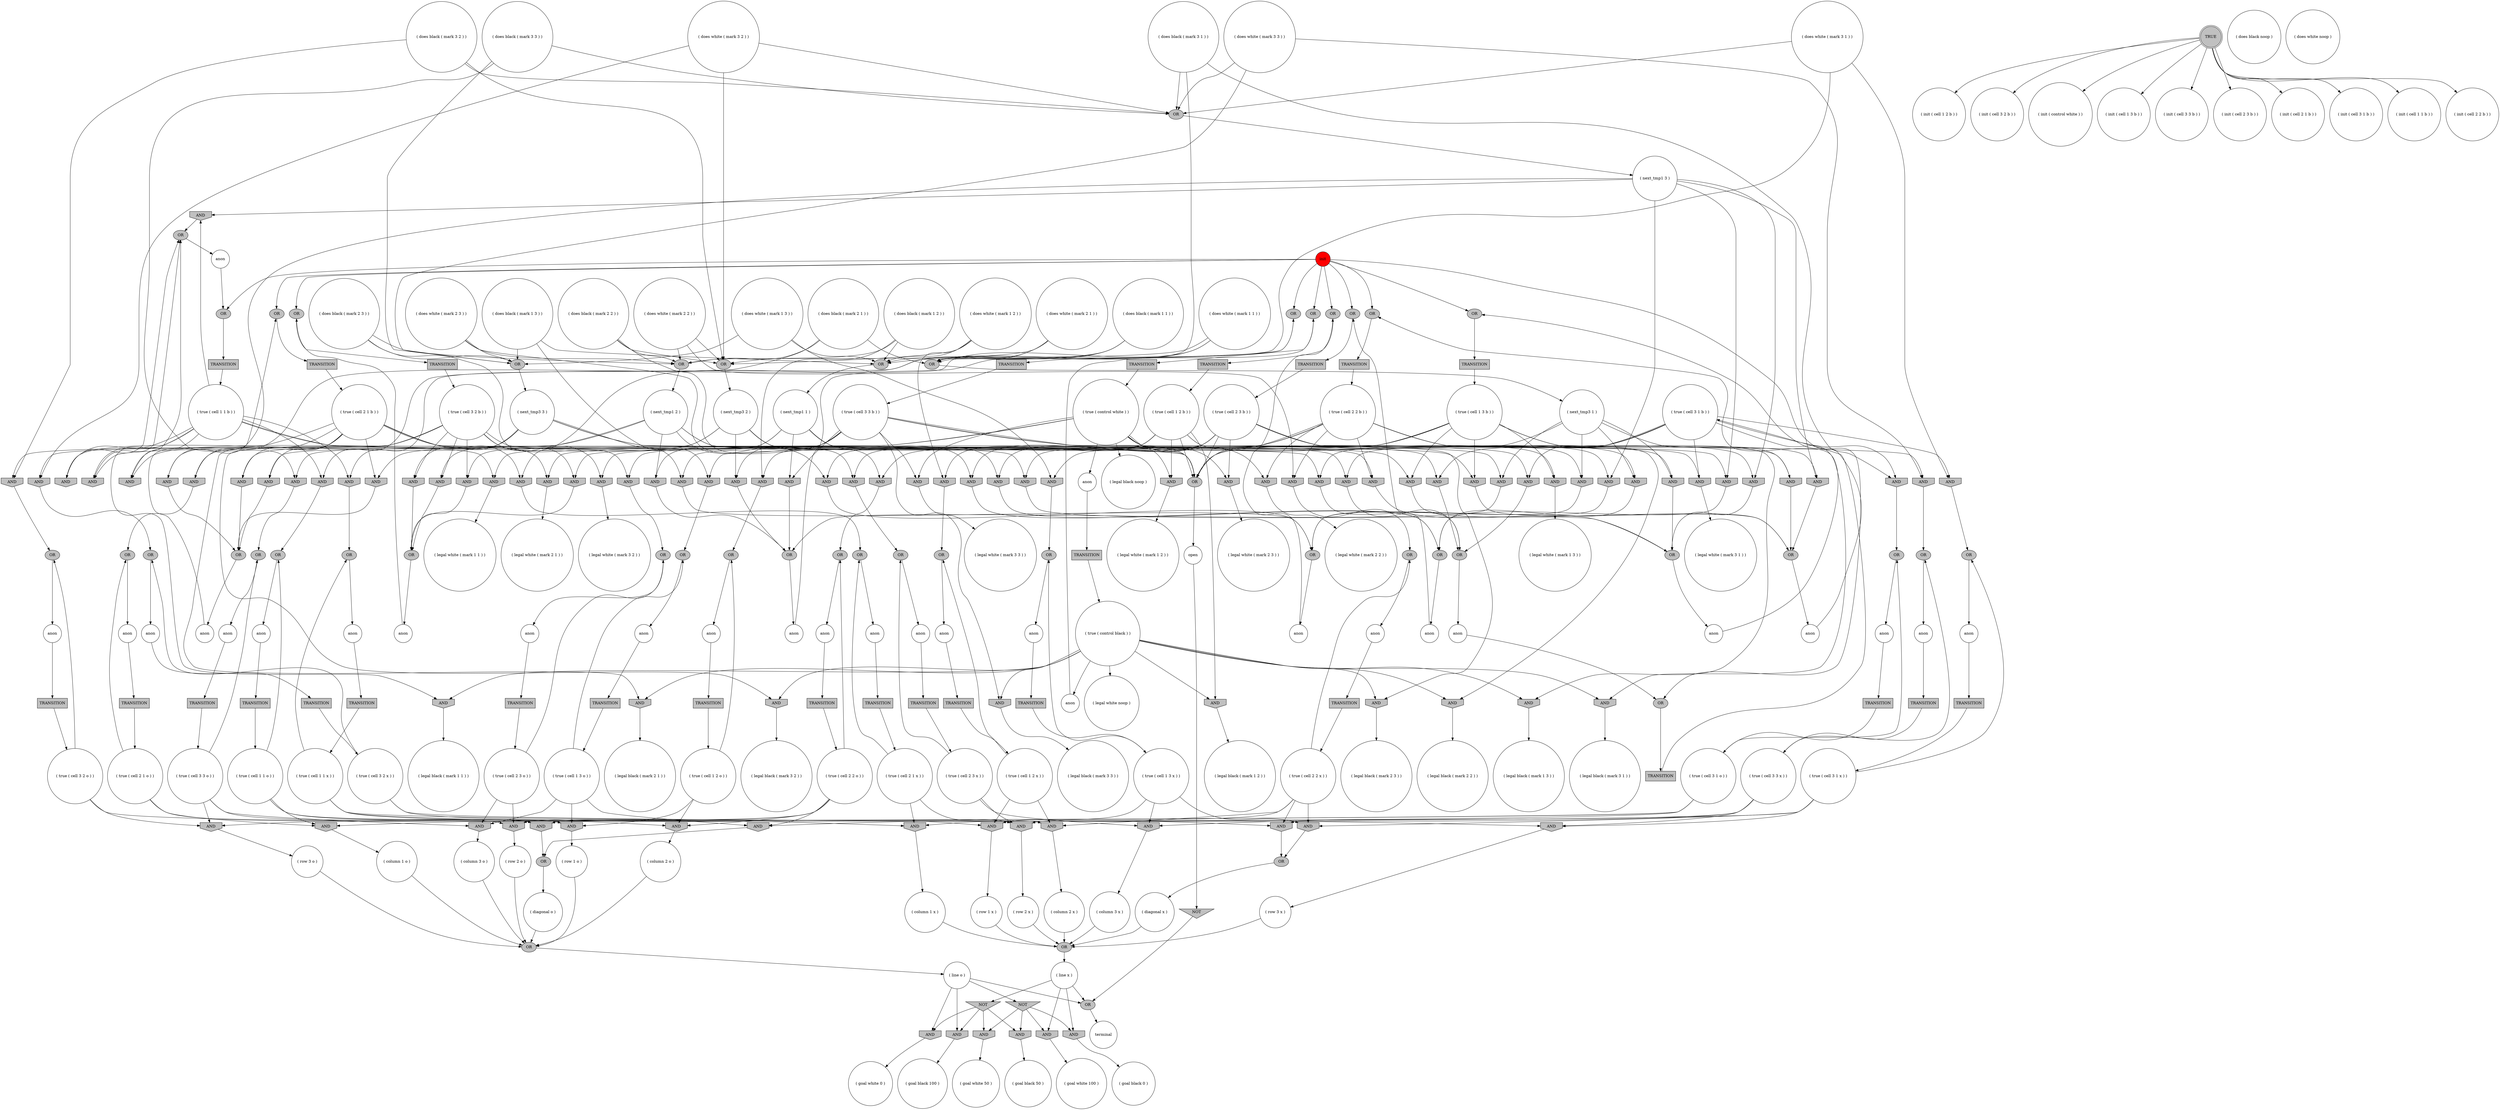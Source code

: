 digraph propNet
{
	"@34c23cc1"[shape=invhouse, style= filled, fillcolor=grey, label="AND"]; "@34c23cc1"->"@3851f5bc"; 
	"@8e6dce3"[shape=ellipse, style= filled, fillcolor=grey, label="OR"]; "@8e6dce3"->"@2473f90b"; 
	"@62aa8aa3"[shape=circle, style= filled, fillcolor=white, label="( does white ( mark 1 1 ) )"]; "@62aa8aa3"->"@f82ba75"; "@62aa8aa3"->"@9570d70"; "@62aa8aa3"->"@417d4784"; 
	"@5e9c5895"[shape=invhouse, style= filled, fillcolor=grey, label="AND"]; "@5e9c5895"->"@31967ee9"; 
	"@1633063a"[shape=box, style= filled, fillcolor=grey, label="TRANSITION"]; "@1633063a"->"@1c09e089"; 
	"@1bb265b8"[shape=circle, style= filled, fillcolor=white, label="( true ( cell 2 3 x ) )"]; "@1bb265b8"->"@5adc7b5f"; "@1bb265b8"->"@218f13ca"; "@1bb265b8"->"@33eef597"; 
	"@3a250c2b"[shape=circle, style= filled, fillcolor=white, label="( does white ( mark 2 1 ) )"]; "@3a250c2b"->"@417d4784"; "@3a250c2b"->"@67a97ff2"; "@3a250c2b"->"@7a74b94a"; 
	"@6e4cf842"[shape=invhouse, style= filled, fillcolor=grey, label="AND"]; "@6e4cf842"->"@72f67343"; 
	"@1940984"[shape=ellipse, style= filled, fillcolor=grey, label="OR"]; "@1940984"->"@ba8e760"; 
	"@158c019e"[shape=circle, style= filled, fillcolor=white, label="( true ( cell 2 2 x ) )"]; "@158c019e"->"@393a31fe"; "@158c019e"->"@18a8261f"; "@158c019e"->"@585e9b96"; "@158c019e"->"@33eef597"; "@158c019e"->"@310b7017"; 
	"@1dc90dda"[shape=invhouse, style= filled, fillcolor=grey, label="AND"]; "@1dc90dda"->"@4531d88c"; 
	"@4ca122b5"[shape=invhouse, style= filled, fillcolor=grey, label="AND"]; "@4ca122b5"->"@314d127a"; 
	"@31229f37"[shape=circle, style= filled, fillcolor=white, label="( true ( cell 3 1 b ) )"]; "@31229f37"->"@36bd1c3d"; "@31229f37"->"@16693ef8"; "@31229f37"->"@3237a2b6"; "@31229f37"->"@32fdca5f"; "@31229f37"->"@4ca122b5"; "@31229f37"->"@6addae0b"; "@31229f37"->"@378f2756"; "@31229f37"->"@406f60b4"; "@31229f37"->"@22b2ec2c"; 
	"@48c822dd"[shape=ellipse, style= filled, fillcolor=grey, label="OR"]; "@48c822dd"->"@220d24c4"; 
	"@6a25d832"[shape=circle, style= filled, fillcolor=white, label="( true ( cell 2 1 b ) )"]; "@6a25d832"->"@27e17820"; "@6a25d832"->"@32fdca5f"; "@6a25d832"->"@7d25cc47"; "@6a25d832"->"@781c9d5e"; "@6a25d832"->"@33bf745c"; "@6a25d832"->"@7fd52c40"; "@6a25d832"->"@50ea15ef"; "@6a25d832"->"@28b9b634"; "@6a25d832"->"@7a74b94a"; 
	"@6a9ddc85"[shape=circle, style= filled, fillcolor=white, label="( legal white ( mark 3 3 ) )"]; 
	"@983b99b"[shape=box, style= filled, fillcolor=grey, label="TRANSITION"]; "@983b99b"->"@31229f37"; 
	"@34e444fc"[shape=circle, style= filled, fillcolor=white, label="( init ( cell 1 2 b ) )"]; 
	"@5628be31"[shape=circle, style= filled, fillcolor=white, label="( true ( cell 1 2 b ) )"]; "@5628be31"->"@2f156884"; "@5628be31"->"@32fdca5f"; "@5628be31"->"@28d690a5"; "@5628be31"->"@6cd2ef61"; "@5628be31"->"@273780e2"; "@5628be31"->"@4f55bbd3"; "@5628be31"->"@7c5cb154"; "@5628be31"->"@26f7341e"; "@5628be31"->"@64e99eb4"; 
	"@da2b5b8"[shape=circle, style= filled, fillcolor=white, label="anon"]; "@da2b5b8"->"@5c351d6e"; 
	"@5f597b45"[shape=invhouse, style= filled, fillcolor=grey, label="AND"]; "@5f597b45"->"@745c2b3d"; 
	"@3219a004"[shape=invhouse, style= filled, fillcolor=grey, label="AND"]; "@3219a004"->"@374d0502"; 
	"@42f3a0ed"[shape=invhouse, style= filled, fillcolor=grey, label="AND"]; "@42f3a0ed"->"@5503bc08"; 
	"@3061347f"[shape=invhouse, style= filled, fillcolor=grey, label="AND"]; "@3061347f"->"@61fbfd2d"; 
	"@47217d02"[shape=circle, style= filled, fillcolor=white, label="( does black noop )"]; 
	"@2ccc08"[shape=ellipse, style= filled, fillcolor=grey, label="OR"]; "@2ccc08"->"@72e6559e"; 
	"@58b8f89d"[shape=circle, style= filled, fillcolor=white, label="( next_tmp1 2 )"]; "@58b8f89d"->"@16693ef8"; "@58b8f89d"->"@2f4f286"; "@58b8f89d"->"@41957d20"; "@58b8f89d"->"@76061b3f"; "@58b8f89d"->"@64e99eb4"; "@58b8f89d"->"@6e4cf842"; 
	"@5c4b406d"[shape=ellipse, style= filled, fillcolor=grey, label="OR"]; "@5c4b406d"->"@44dc2129"; 
	"@9570d70"[shape=invhouse, style= filled, fillcolor=grey, label="AND"]; "@9570d70"->"@48b4b14"; 
	"@2005d422"[shape=ellipse, style= filled, fillcolor=grey, label="OR"]; "@2005d422"->"@5756c62"; 
	"@55281b0f"[shape=ellipse, style= filled, fillcolor=grey, label="OR"]; "@55281b0f"->"@49c69d10"; 
	"@2e8f4ea7"[shape=circle, style= filled, fillcolor=white, label="( true ( cell 2 3 b ) )"]; "@2e8f4ea7"->"@78f2f413"; "@2e8f4ea7"->"@32fdca5f"; "@2e8f4ea7"->"@49638120"; "@2e8f4ea7"->"@3d6759f1"; "@2e8f4ea7"->"@22e6a3fe"; "@2e8f4ea7"->"@f465a0f"; "@2e8f4ea7"->"@5e9c5895"; "@2e8f4ea7"->"@2f4e0632"; "@2e8f4ea7"->"@6a0fb9f0"; 
	"@39cd9b5"[shape=box, style= filled, fillcolor=grey, label="TRANSITION"]; "@39cd9b5"->"@1b093292"; 
	"@799f31b5"[shape=circle, style= filled, fillcolor=white, label="( true ( cell 1 3 x ) )"]; "@799f31b5"->"@218f13ca"; "@799f31b5"->"@2005d422"; "@799f31b5"->"@310b7017"; "@799f31b5"->"@3219a004"; 
	"@43abc19b"[shape=circle, style= filled, fillcolor=white, label="( true ( control black ) )"]; "@43abc19b"->"@36bd1c3d"; "@43abc19b"->"@1cccc57d"; "@43abc19b"->"@78f2f413"; "@43abc19b"->"@33bf745c"; "@43abc19b"->"@3964e3c2"; "@43abc19b"->"@4f55bbd3"; "@43abc19b"->"@f9de897"; "@43abc19b"->"@42f3a0ed"; "@43abc19b"->"@3061347f"; "@43abc19b"->"@1c6c2092"; "@43abc19b"->"@19172219"; 
	"@523c340d"[shape=circle, style= filled, fillcolor=white, label="( does white ( mark 3 2 ) )"]; "@523c340d"->"@1dc90dda"; "@523c340d"->"@4bda5332"; "@523c340d"->"@63ad2280"; 
	"@1e19962d"[shape=invhouse, style= filled, fillcolor=grey, label="AND"]; "@1e19962d"->"@4fa2a25c"; 
	"@4959c16d"[shape=invhouse, style= filled, fillcolor=grey, label="AND"]; "@4959c16d"->"@6cfea71d"; 
	"@3d51af69"[shape=circle, style= filled, fillcolor=white, label="anon"]; "@3d51af69"->"@262e52e6"; 
	"@38dd42e6"[shape=circle, style= filled, fillcolor=white, label="( column 2 o )"]; "@38dd42e6"->"@5e92e43c"; 
	"@4a955ca8"[shape=invhouse, style= filled, fillcolor=grey, label="AND"]; "@4a955ca8"->"@6ae4c7a1"; 
	"@34eac4aa"[shape=circle, style= filled, fillcolor=white, label="( true ( cell 3 1 o ) )"]; "@34eac4aa"->"@275bc4d9"; "@34eac4aa"->"@78dfb63b"; "@34eac4aa"->"@374cdceb"; "@34eac4aa"->"@672cc282"; 
	"@20793a3a"[shape=circle, style= filled, fillcolor=white, label="( does white ( mark 3 3 ) )"]; "@20793a3a"->"@4bda5332"; "@20793a3a"->"@364e7967"; "@20793a3a"->"@29dde243"; 
	"@49638120"[shape=invhouse, style= filled, fillcolor=grey, label="AND"]; "@49638120"->"@17cf36e9"; 
	"@2b28296c"[shape=circle, style= filled, fillcolor=white, label="( legal black ( mark 3 2 ) )"]; 
	"@218f13ca"[shape=invhouse, style= filled, fillcolor=grey, label="AND"]; "@218f13ca"->"@292fc43"; 
	"@1be381a5"[shape=circle, style= filled, fillcolor=white, label="( does white ( mark 3 1 ) )"]; "@1be381a5"->"@6addae0b"; "@1be381a5"->"@4bda5332"; "@1be381a5"->"@417d4784"; 
	"@752bb363"[shape=circle, style= filled, fillcolor=white, label="( init ( cell 3 2 b ) )"]; 
	"@8f296b8"[shape=circle, style= filled, fillcolor=white, label="anon"]; "@8f296b8"->"@2b0940e4"; 
	"@5451101d"[shape=invhouse, style= filled, fillcolor=grey, label="AND"]; "@5451101d"->"@6a9ddc85"; 
	"@374d0502"[shape=circle, style= filled, fillcolor=white, label="( row 1 x )"]; "@374d0502"->"@435747c5"; 
	"@dae93e1"[shape=invtriangle, style= filled, fillcolor=grey, label="NOT"]; "@dae93e1"->"@1d4d3446"; 
	"@3447b812"[shape=invhouse, style= filled, fillcolor=grey, label="AND"]; "@3447b812"->"@72f67343"; 
	"@37704d26"[shape=invhouse, style= filled, fillcolor=grey, label="AND"]; "@37704d26"->"@64004f0d"; 
	"@54c59292"[shape=circle, style= filled, fillcolor=white, label="( row 3 o )"]; "@54c59292"->"@5e92e43c"; 
	"@67a97ff2"[shape=ellipse, style= filled, fillcolor=grey, label="OR"]; "@67a97ff2"->"@58b8f89d"; 
	"@64e99eb4"[shape=invhouse, style= filled, fillcolor=grey, label="AND"]; "@64e99eb4"->"@3eec5f8c"; 
	"@22979ac8"[shape=box, style= filled, fillcolor=grey, label="TRANSITION"]; "@22979ac8"->"@65447edb"; 
	"@11b2fdd2"[shape=circle, style= filled, fillcolor=white, label="( true ( cell 3 2 b ) )"]; "@11b2fdd2"->"@33bb795b"; "@11b2fdd2"->"@32fdca5f"; "@11b2fdd2"->"@1dc90dda"; "@11b2fdd2"->"@1e19962d"; "@11b2fdd2"->"@39fe937a"; "@11b2fdd2"->"@3447b812"; "@11b2fdd2"->"@3a70073d"; "@11b2fdd2"->"@1c6c2092"; "@11b2fdd2"->"@6e4cf842"; 
	"@5bcbdfab"[shape=circle, style= filled, fillcolor=white, label="( init ( control white ) )"]; 
	"@42620800"[shape=circle, style= filled, fillcolor=white, label="( init ( cell 1 3 b ) )"]; 
	"@63303f53"[shape=circle, style= filled, fillcolor=white, label="open"]; "@63303f53"->"@dae93e1"; 
	"@7992b3f6"[shape=invhouse, style= filled, fillcolor=grey, label="AND"]; "@7992b3f6"->"@611d9770"; 
	"@6b661702"[shape=ellipse, style= filled, fillcolor=grey, label="OR"]; "@6b661702"->"@983b99b"; 
	"@1a3b9c9"[shape=box, style= filled, fillcolor=grey, label="TRANSITION"]; "@1a3b9c9"->"@7236534a"; 
	"@7b3a1157"[shape=circle, style= filled, fillcolor=white, label="( row 2 o )"]; "@7b3a1157"->"@5e92e43c"; 
	"@6afa0e97"[shape=circle, style= filled, fillcolor=white, label="( init ( cell 3 3 b ) )"]; 
	"@611d9770"[shape=ellipse, style= filled, fillcolor=grey, label="OR"]; "@611d9770"->"@6a1d50c0"; 
	"@3d92f1e2"[shape=circle, style= filled, fillcolor=white, label="( true ( cell 2 1 x ) )"]; "@3d92f1e2"->"@2fd99838"; "@3d92f1e2"->"@372a6d8e"; "@3d92f1e2"->"@33eef597"; 
	"@2f4f286"[shape=invhouse, style= filled, fillcolor=grey, label="AND"]; "@2f4f286"->"@3851f5bc"; 
	"@28d690a5"[shape=invhouse, style= filled, fillcolor=grey, label="AND"]; "@28d690a5"->"@40f9f3bf"; 
	"@7a462c32"[shape=circle, style= filled, fillcolor=white, label="( legal black ( mark 2 1 ) )"]; 
	"@26cba0be"[shape=circle, style= filled, fillcolor=white, label="anon"]; "@26cba0be"->"@56a3640b"; 
	"@4b19cd6c"[shape=ellipse, style= filled, fillcolor=grey, label="OR"]; "@4b19cd6c"->"@2de42432"; 
	"@c86b0fe"[shape=circle, style= filled, fillcolor=white, label="( does black ( mark 3 1 ) )"]; "@c86b0fe"->"@4bda5332"; "@c86b0fe"->"@417d4784"; "@c86b0fe"->"@406f60b4"; 
	"@33eef597"[shape=invhouse, style= filled, fillcolor=grey, label="AND"]; "@33eef597"->"@76ff4c68"; 
	"@46eeb893"[shape=circle, style= filled, fillcolor=white, label="( does black ( mark 1 3 ) )"]; "@46eeb893"->"@f82ba75"; "@46eeb893"->"@7ff7b42b"; "@46eeb893"->"@29dde243"; 
	"@1c09e089"[shape=circle, style= filled, fillcolor=white, label="( true ( cell 3 2 x ) )"]; "@1c09e089"->"@585e9b96"; "@1c09e089"->"@2ff6120c"; "@1c09e089"->"@4531d88c"; 
	"@36bd1c3d"[shape=invhouse, style= filled, fillcolor=grey, label="AND"]; "@36bd1c3d"->"@46e2199e"; 
	"@3237a2b6"[shape=invhouse, style= filled, fillcolor=grey, label="AND"]; "@3237a2b6"->"@314d127a"; 
	"@39fe937a"[shape=invhouse, style= filled, fillcolor=grey, label="AND"]; "@39fe937a"->"@4da84336"; 
	"@4f55bbd3"[shape=invhouse, style= filled, fillcolor=grey, label="AND"]; "@4f55bbd3"->"@7a9b7171"; 
	"@5f35b1b2"[shape=circle, style= filled, fillcolor=white, label="anon"]; "@5f35b1b2"->"@1e6d1386"; 
	"@7e8d2607"[shape=invhouse, style= filled, fillcolor=grey, label="AND"]; "@7e8d2607"->"@72fa8769"; 
	"@682ea2a3"[shape=circle, style= filled, fillcolor=white, label="( legal black ( mark 1 3 ) )"]; 
	"@28b9b634"[shape=invhouse, style= filled, fillcolor=grey, label="AND"]; "@28b9b634"->"@8e6dce3"; 
	"@6eef060"[shape=circle, style= filled, fillcolor=white, label="( column 1 x )"]; "@6eef060"->"@435747c5"; 
	"@16693ef8"[shape=invhouse, style= filled, fillcolor=grey, label="AND"]; "@16693ef8"->"@314d127a"; 
	"@435747c5"[shape=ellipse, style= filled, fillcolor=grey, label="OR"]; "@435747c5"->"@1510d97"; 
	"@4062492"[shape=circle, style= filled, fillcolor=white, label="( legal white ( mark 1 3 ) )"]; 
	"@3d6759f1"[shape=invhouse, style= filled, fillcolor=grey, label="AND"]; "@3d6759f1"->"@31967ee9"; 
	"@76ff4c68"[shape=circle, style= filled, fillcolor=white, label="( row 2 x )"]; "@76ff4c68"->"@435747c5"; 
	"@3491860b"[shape=circle, style= filled, fillcolor=white, label="anon"]; "@3491860b"->"@60500fd8"; 
	"@31ebc171"[shape=invhouse, style= filled, fillcolor=grey, label="AND"]; "@31ebc171"->"@7b3a1157"; 
	"@5eb4c828"[shape=invhouse, style= filled, fillcolor=grey, label="AND"]; "@5eb4c828"->"@562e4711"; 
	"@22b2ec2c"[shape=invhouse, style= filled, fillcolor=grey, label="AND"]; "@22b2ec2c"->"@314d127a"; 
	"@4da84336"[shape=ellipse, style= filled, fillcolor=grey, label="OR"]; "@4da84336"->"@da2b5b8"; 
	"@74eef84e"[shape=circle, style= filled, fillcolor=white, label="( true ( cell 1 1 x ) )"]; "@74eef84e"->"@2fd99838"; "@74eef84e"->"@18a8261f"; "@74eef84e"->"@3219a004"; "@74eef84e"->"@48b4b14"; 
	"@4ce9b449"[shape=circle, style= filled, fillcolor=white, label="( does black ( mark 3 2 ) )"]; "@4ce9b449"->"@39fe937a"; "@4ce9b449"->"@4bda5332"; "@4ce9b449"->"@63ad2280"; 
	"@32fdca5f"[shape=ellipse, style= filled, fillcolor=grey, label="OR"]; "@32fdca5f"->"@63303f53"; 
	"@7aa17603"[shape=invhouse, style= filled, fillcolor=grey, label="AND"]; "@7aa17603"->"@3fd91362"; 
	"@372a6d8e"[shape=ellipse, style= filled, fillcolor=grey, label="OR"]; "@372a6d8e"->"@1eacae5c"; 
	"@71e7a141"[shape=circle, style= filled, fillcolor=white, label="anon"]; "@71e7a141"->"@8d8dd6c"; 
	"@3964e3c2"[shape=circle, style= filled, fillcolor=white, label="anon"]; "@3964e3c2"->"@73a20884"; 
	"@56a3640b"[shape=box, style= filled, fillcolor=grey, label="TRANSITION"]; "@56a3640b"->"@478f3c00"; 
	"@626bbcc5"[shape=circle, style= filled, fillcolor=white, label="( does black ( mark 2 1 ) )"]; "@626bbcc5"->"@7fd52c40"; "@626bbcc5"->"@417d4784"; "@626bbcc5"->"@67a97ff2"; 
	"@5e92e43c"[shape=ellipse, style= filled, fillcolor=grey, label="OR"]; "@5e92e43c"->"@21ce0aa4"; 
	"@6e5dc8ed"[shape=box, style= filled, fillcolor=grey, label="TRANSITION"]; "@6e5dc8ed"->"@6a25d832"; 
	"@43558fe5"[shape=invhouse, style= filled, fillcolor=grey, label="AND"]; "@43558fe5"->"@72fa8769"; 
	"@41957d20"[shape=invhouse, style= filled, fillcolor=grey, label="AND"]; "@41957d20"->"@6cfea71d"; 
	"@18a8261f"[shape=invhouse, style= filled, fillcolor=grey, label="AND"]; "@18a8261f"->"@325a9f32"; 
	"@558db135"[shape=invhouse, style= filled, fillcolor=grey, label="AND"]; "@558db135"->"@27738dac"; 
	"@3fd91362"[shape=circle, style= filled, fillcolor=white, label="( column 3 o )"]; "@3fd91362"->"@5e92e43c"; 
	"@7e73e0cd"[shape=circle, style= filled, fillcolor=white, label="( next_tmp1 1 )"]; "@7e73e0cd"->"@27e17820"; "@7e73e0cd"->"@7344eee5"; "@7e73e0cd"->"@4ca122b5"; "@7e73e0cd"->"@7f913219"; "@7e73e0cd"->"@f465a0f"; "@7e73e0cd"->"@3a70073d"; 
	"@749ea621"[shape=box, style= filled, fillcolor=grey, label="TRANSITION"]; "@749ea621"->"@23fbb49f"; 
	"@3e045ec4"[shape=circle, style= filled, fillcolor=white, label="anon"]; "@3e045ec4"->"@1633063a"; 
	"@393a31fe"[shape=ellipse, style= filled, fillcolor=grey, label="OR"]; "@393a31fe"->"@39a1fd49"; 
	"@70981c5c"[shape=circle, style= filled, fillcolor=white, label="( init ( cell 2 3 b ) )"]; 
	"@1510d97"[shape=circle, style= filled, fillcolor=white, label="( line x )"]; "@1510d97"->"@4fe4bf"; "@1510d97"->"@1d4d3446"; "@1510d97"->"@3cf55dce"; "@1510d97"->"@638a704"; 
	"@c175edf"[shape=circle, style= filled, fillcolor=white, label="( true ( cell 2 3 o ) )"]; "@c175edf"->"@7aa17603"; "@c175edf"->"@17cf36e9"; "@c175edf"->"@31ebc171"; 
	"@262e52e6"[shape=box, style= filled, fillcolor=grey, label="TRANSITION"]; "@262e52e6"->"@c175edf"; 
	"@ba8e760"[shape=box, style= filled, fillcolor=grey, label="TRANSITION"]; "@ba8e760"->"@73515c90"; 
	"@220d24c4"[shape=box, style= filled, fillcolor=grey, label="TRANSITION"]; "@220d24c4"->"@12babfc9"; 
	"@53783ba9"[shape=circle, style= filled, fillcolor=white, label="( does black ( mark 3 3 ) )"]; "@53783ba9"->"@4bda5332"; "@53783ba9"->"@29dde243"; "@53783ba9"->"@5ed9b206"; 
	"@292fc43"[shape=circle, style= filled, fillcolor=white, label="( column 3 x )"]; "@292fc43"->"@435747c5"; 
	"@22375ae6"[shape=circle, style= filled, fillcolor=white, label="( does white ( mark 1 2 ) )"]; "@22375ae6"->"@f82ba75"; "@22375ae6"->"@7c5cb154"; "@22375ae6"->"@63ad2280"; 
	"@301be0ca"[shape=box, style= filled, fillcolor=grey, label="TRANSITION"]; "@301be0ca"->"@1bb265b8"; 
	"@8e62232"[shape=circle, style= filled, fillcolor=white, label="( init ( cell 2 1 b ) )"]; 
	"@49c69d10"[shape=circle, style= filled, fillcolor=white, label="anon"]; "@49c69d10"->"@749ea621"; 
	"@61fbfd2d"[shape=circle, style= filled, fillcolor=white, label="( legal black ( mark 3 3 ) )"]; 
	"@6addae0b"[shape=invhouse, style= filled, fillcolor=grey, label="AND"]; "@6addae0b"->"@5d03a0e0"; 
	"@1f8cf15b"[shape=doublecircle, style= filled, fillcolor=grey, label="TRUE"]; "@1f8cf15b"->"@5bcbdfab"; "@1f8cf15b"->"@63feda9e"; "@1f8cf15b"->"@5ab09361"; "@1f8cf15b"->"@42620800"; "@1f8cf15b"->"@8e62232"; "@1f8cf15b"->"@70981c5c"; "@1f8cf15b"->"@57dd10f8"; "@1f8cf15b"->"@34e444fc"; "@1f8cf15b"->"@752bb363"; "@1f8cf15b"->"@6afa0e97"; 
	"@378f2756"[shape=invhouse, style= filled, fillcolor=grey, label="AND"]; "@378f2756"->"@461b9f3e"; 
	"@406f60b4"[shape=invhouse, style= filled, fillcolor=grey, label="AND"]; "@406f60b4"->"@672cc282"; 
	"@6952558e"[shape=circle, style= filled, fillcolor=white, label="( true ( cell 3 3 o ) )"]; "@6952558e"->"@7aa17603"; "@6952558e"->"@78dfb63b"; "@6952558e"->"@4b19cd6c"; "@6952558e"->"@37704d26"; 
	"@6a1d50c0"[shape=circle, style= filled, fillcolor=white, label="anon"]; "@6a1d50c0"->"@4dcb6d31"; 
	"@5b2445f9"[shape=circle, style= filled, fillcolor=white, label="( column 1 o )"]; "@5b2445f9"->"@5e92e43c"; 
	"@6e2d6cf3"[shape=circle, style= filled, fillcolor=white, label="anon"]; "@6e2d6cf3"->"@3dbd1087"; 
	"@27738dac"[shape=circle, style= filled, fillcolor=white, label="( goal white 50 )"]; 
	"@7338e1e7"[shape=invhouse, style= filled, fillcolor=grey, label="AND"]; "@7338e1e7"->"@2005d422"; 
	"@5ed9b206"[shape=invhouse, style= filled, fillcolor=grey, label="AND"]; "@5ed9b206"->"@4b19cd6c"; 
	"@33bb795b"[shape=invhouse, style= filled, fillcolor=grey, label="AND"]; "@33bb795b"->"@72f67343"; 
	"@78f2f413"[shape=invhouse, style= filled, fillcolor=grey, label="AND"]; "@78f2f413"->"@2e4d3db7"; 
	"@2a4d36ac"[shape=invhouse, style= filled, fillcolor=grey, label="AND"]; "@2a4d36ac"->"@3768de6b"; 
	"@4641c2a2"[shape=circle, style= filled, fillcolor=white, label="( goal black 100 )"]; 
	"@78dfb63b"[shape=invhouse, style= filled, fillcolor=grey, label="AND"]; "@78dfb63b"->"@54c59292"; 
	"@497a839c"[shape=circle, style= filled, fillcolor=white, label="anon"]; "@497a839c"->"@1940984"; 
	"@1c44f2a2"[shape=ellipse, style= filled, fillcolor=grey, label="OR"]; "@1c44f2a2"->"@6e5dc8ed"; 
	"@39a1fd49"[shape=circle, style= filled, fillcolor=white, label="anon"]; "@39a1fd49"->"@21c8ffd"; 
	"@4bda5332"[shape=ellipse, style= filled, fillcolor=grey, label="OR"]; "@4bda5332"->"@2143ddbf"; 
	"@26f7341e"[shape=invhouse, style= filled, fillcolor=grey, label="AND"]; "@26f7341e"->"@3eec5f8c"; 
	"@4fde3132"[shape=circle, style= filled, fillcolor=white, label="( next_tmp3 2 )"]; "@4fde3132"->"@781c9d5e"; "@4fde3132"->"@62ca1de9"; "@4fde3132"->"@4ba07e66"; "@4fde3132"->"@558390d5"; "@4fde3132"->"@22e6a3fe"; "@4fde3132"->"@22b2ec2c"; 
	"@6cd3883e"[shape=invhouse, style= filled, fillcolor=grey, label="AND"]; "@6cd3883e"->"@393a31fe"; 
	"@4b5e11b0"[shape=circle, style= filled, fillcolor=white, label="( legal black ( mark 2 2 ) )"]; 
	"@b90057e"[shape=invhouse, style= filled, fillcolor=grey, label="AND"]; "@b90057e"->"@72fa8769"; 
	"@7edbd234"[shape=invhouse, style= filled, fillcolor=grey, label="AND"]; "@7edbd234"->"@4277310e"; 
	"@1eacae5c"[shape=circle, style= filled, fillcolor=white, label="anon"]; "@1eacae5c"->"@fa2b356"; 
	"@4fe4bf"[shape=invtriangle, style= filled, fillcolor=grey, label="NOT"]; "@4fe4bf"->"@558db135"; "@4fe4bf"->"@3972b659"; "@4fe4bf"->"@5eb4c828"; "@4fe4bf"->"@7edbd234"; 
	"@331c93ed"[shape=circle, style= filled, fillcolor=white, label="( true ( cell 1 1 b ) )"]; "@331c93ed"->"@2a4d36ac"; "@331c93ed"->"@32fdca5f"; "@331c93ed"->"@2f4f286"; "@331c93ed"->"@34c23cc1"; "@331c93ed"->"@62ca1de9"; "@331c93ed"->"@9570d70"; "@331c93ed"->"@1ea95942"; "@331c93ed"->"@4a955ca8"; "@331c93ed"->"@42f3a0ed"; 
	"@fa2b356"[shape=box, style= filled, fillcolor=grey, label="TRANSITION"]; "@fa2b356"->"@3d92f1e2"; 
	"@417d4784"[shape=ellipse, style= filled, fillcolor=grey, label="OR"]; "@417d4784"->"@579f6817"; 
	"@48fce606"[shape=box, style= filled, fillcolor=grey, label="TRANSITION"]; "@48fce606"->"@361ac752"; 
	"@4dcb6d31"[shape=ellipse, style= filled, fillcolor=grey, label="OR"]; "@4dcb6d31"->"@39cd9b5"; 
	"@2143ddbf"[shape=circle, style= filled, fillcolor=white, label="( next_tmp1 3 )"]; "@2143ddbf"->"@34c23cc1"; "@2143ddbf"->"@6cd2ef61"; "@2143ddbf"->"@4959c16d"; "@2143ddbf"->"@3d6759f1"; "@2143ddbf"->"@7e8d2607"; "@2143ddbf"->"@28b9b634"; 
	"@4b67d199"[shape=invhouse, style= filled, fillcolor=grey, label="AND"]; "@4b67d199"->"@374d2a40"; 
	"@1c6c2092"[shape=invhouse, style= filled, fillcolor=grey, label="AND"]; "@1c6c2092"->"@2b28296c"; 
	"@4629952b"[shape=circle, style= filled, fillcolor=red, label="init"]; "@4629952b"->"@1940984"; "@4629952b"->"@26ce175f"; "@4629952b"->"@164ebd8d"; "@4629952b"->"@6b661702"; "@4629952b"->"@48c822dd"; "@4629952b"->"@1c44f2a2"; "@4629952b"->"@73a20884"; "@4629952b"->"@4dcb6d31"; "@4629952b"->"@3dbd1087"; "@4629952b"->"@2b0940e4"; 
	"@3768de6b"[shape=ellipse, style= filled, fillcolor=grey, label="OR"]; "@3768de6b"->"@115267a"; 
	"@50ea15ef"[shape=invhouse, style= filled, fillcolor=grey, label="AND"]; "@50ea15ef"->"@8e6dce3"; 
	"@7c5cb154"[shape=invhouse, style= filled, fillcolor=grey, label="AND"]; "@7c5cb154"->"@30c462f"; 
	"@82da924"[shape=box, style= filled, fillcolor=grey, label="TRANSITION"]; "@82da924"->"@11b2fdd2"; 
	"@4549c843"[shape=circle, style= filled, fillcolor=white, label="anon"]; "@4549c843"->"@164ebd8d"; 
	"@f9de897"[shape=invhouse, style= filled, fillcolor=grey, label="AND"]; "@f9de897"->"@682ea2a3"; 
	"@5503bc08"[shape=circle, style= filled, fillcolor=white, label="( legal black ( mark 1 1 ) )"]; 
	"@1d4d3446"[shape=ellipse, style= filled, fillcolor=grey, label="OR"]; "@1d4d3446"->"@64058d95"; 
	"@2846654a"[shape=circle, style= filled, fillcolor=white, label="( column 2 x )"]; "@2846654a"->"@435747c5"; 
	"@374d2a40"[shape=circle, style= filled, fillcolor=white, label="( row 1 o )"]; "@374d2a40"->"@5e92e43c"; 
	"@64004f0d"[shape=ellipse, style= filled, fillcolor=grey, label="OR"]; "@64004f0d"->"@63a0ac29"; 
	"@19172219"[shape=invhouse, style= filled, fillcolor=grey, label="AND"]; "@19172219"->"@4b5e11b0"; 
	"@7da2c2ad"[shape=circle, style= filled, fillcolor=white, label="( goal white 100 )"]; 
	"@4cc55bd6"[shape=circle, style= filled, fillcolor=white, label="anon"]; "@4cc55bd6"->"@26ce175f"; 
	"@10b11da2"[shape=invhouse, style= filled, fillcolor=grey, label="AND"]; "@10b11da2"->"@38dd42e6"; 
	"@7aa707b2"[shape=box, style= filled, fillcolor=grey, label="TRANSITION"]; "@7aa707b2"->"@5628be31"; 
	"@5756c62"[shape=circle, style= filled, fillcolor=white, label="anon"]; "@5756c62"->"@7307289e"; 
	"@44b781af"[shape=circle, style= filled, fillcolor=white, label="( row 3 x )"]; "@44b781af"->"@435747c5"; 
	"@22e6a3fe"[shape=invhouse, style= filled, fillcolor=grey, label="AND"]; "@22e6a3fe"->"@31967ee9"; 
	"@310b7017"[shape=invhouse, style= filled, fillcolor=grey, label="AND"]; "@310b7017"->"@325a9f32"; 
	"@110ade14"[shape=box, style= filled, fillcolor=grey, label="TRANSITION"]; "@110ade14"->"@2e8f4ea7"; 
	"@252f7c30"[shape=circle, style= filled, fillcolor=white, label="( does white ( mark 2 3 ) )"]; "@252f7c30"->"@67a97ff2"; "@252f7c30"->"@2f4e0632"; "@252f7c30"->"@29dde243"; 
	"@30c462f"[shape=ellipse, style= filled, fillcolor=grey, label="OR"]; "@30c462f"->"@2b8296c2"; 
	"@62ca1de9"[shape=invhouse, style= filled, fillcolor=grey, label="AND"]; "@62ca1de9"->"@3851f5bc"; 
	"@3ce2c1c6"[shape=circle, style= filled, fillcolor=white, label="( true ( cell 3 2 o ) )"]; "@3ce2c1c6"->"@10b11da2"; "@3ce2c1c6"->"@78dfb63b"; "@3ce2c1c6"->"@4da84336"; 
	"@461b9f3e"[shape=circle, style= filled, fillcolor=white, label="( legal white ( mark 3 1 ) )"]; 
	"@57dd10f8"[shape=circle, style= filled, fillcolor=white, label="( init ( cell 2 2 b ) )"]; 
	"@17cf36e9"[shape=ellipse, style= filled, fillcolor=grey, label="OR"]; "@17cf36e9"->"@3d51af69"; 
	"@73a20884"[shape=ellipse, style= filled, fillcolor=grey, label="OR"]; "@73a20884"->"@18da1783"; 
	"@3dc908ee"[shape=circle, style= filled, fillcolor=white, label="( legal white ( mark 2 3 ) )"]; 
	"@364e7967"[shape=invhouse, style= filled, fillcolor=grey, label="AND"]; "@364e7967"->"@55281b0f"; 
	"@3972b659"[shape=invhouse, style= filled, fillcolor=grey, label="AND"]; "@3972b659"->"@4641c2a2"; 
	"@48470d6b"[shape=circle, style= filled, fillcolor=white, label="( next_tmp3 3 )"]; "@48470d6b"->"@43558fe5"; "@48470d6b"->"@2f156884"; "@48470d6b"->"@3237a2b6"; "@48470d6b"->"@3447b812"; "@48470d6b"->"@50ea15ef"; "@48470d6b"->"@1ea95942"; 
	"@63ad2280"[shape=ellipse, style= filled, fillcolor=grey, label="OR"]; "@63ad2280"->"@4fde3132"; 
	"@6a39e716"[shape=box, style= filled, fillcolor=grey, label="TRANSITION"]; "@6a39e716"->"@331c93ed"; 
	"@314d127a"[shape=ellipse, style= filled, fillcolor=grey, label="OR"]; "@314d127a"->"@45bd825d"; 
	"@76061b3f"[shape=invhouse, style= filled, fillcolor=grey, label="AND"]; "@76061b3f"->"@611d9770"; 
	"@3dbd1087"[shape=ellipse, style= filled, fillcolor=grey, label="OR"]; "@3dbd1087"->"@82da924"; 
	"@3cf55dce"[shape=invhouse, style= filled, fillcolor=grey, label="AND"]; "@3cf55dce"->"@7da2c2ad"; 
	"@638a704"[shape=invhouse, style= filled, fillcolor=grey, label="AND"]; "@638a704"->"@49e58873"; 
	"@7a74b94a"[shape=invhouse, style= filled, fillcolor=grey, label="AND"]; "@7a74b94a"->"@372a6d8e"; 
	"@562e4711"[shape=circle, style= filled, fillcolor=white, label="( goal black 50 )"]; 
	"@2b8296c2"[shape=circle, style= filled, fillcolor=white, label="anon"]; "@2b8296c2"->"@6c70a79b"; 
	"@346c8b2e"[shape=circle, style= filled, fillcolor=white, label="( does black ( mark 1 1 ) )"]; "@346c8b2e"->"@2a4d36ac"; "@346c8b2e"->"@f82ba75"; "@346c8b2e"->"@417d4784"; 
	"@781c9d5e"[shape=invhouse, style= filled, fillcolor=grey, label="AND"]; "@781c9d5e"->"@8e6dce3"; 
	"@6ae4c7a1"[shape=circle, style= filled, fillcolor=white, label="( legal white ( mark 1 1 ) )"]; 
	"@40f9f3bf"[shape=circle, style= filled, fillcolor=white, label="( legal white ( mark 1 2 ) )"]; 
	"@361ac752"[shape=circle, style= filled, fillcolor=white, label="( true ( cell 2 2 o ) )"]; "@361ac752"->"@10b11da2"; "@361ac752"->"@2ccc08"; "@361ac752"->"@37704d26"; "@361ac752"->"@374cdceb"; "@361ac752"->"@31ebc171"; 
	"@f465a0f"[shape=invhouse, style= filled, fillcolor=grey, label="AND"]; "@f465a0f"->"@31967ee9"; 
	"@30ae39e2"[shape=ellipse, style= filled, fillcolor=grey, label="OR"]; "@30ae39e2"->"@1e9655e9"; 
	"@3a70073d"[shape=invhouse, style= filled, fillcolor=grey, label="AND"]; "@3a70073d"->"@72f67343"; 
	"@558390d5"[shape=invhouse, style= filled, fillcolor=grey, label="AND"]; "@558390d5"->"@611d9770"; 
	"@18da1783"[shape=box, style= filled, fillcolor=grey, label="TRANSITION"]; "@18da1783"->"@52788d9"; 
	"@5c351d6e"[shape=box, style= filled, fillcolor=grey, label="TRANSITION"]; "@5c351d6e"->"@3ce2c1c6"; 
	"@3eec5f8c"[shape=ellipse, style= filled, fillcolor=grey, label="OR"]; "@3eec5f8c"->"@4549c843"; 
	"@63feda9e"[shape=circle, style= filled, fillcolor=white, label="( init ( cell 3 1 b ) )"]; 
	"@745c2b3d"[shape=circle, style= filled, fillcolor=white, label="( legal white ( mark 2 2 ) )"]; 
	"@7d25cc47"[shape=invhouse, style= filled, fillcolor=grey, label="AND"]; "@7d25cc47"->"@331e5ca5"; 
	"@3e9723f4"[shape=box, style= filled, fillcolor=grey, label="TRANSITION"]; "@3e9723f4"->"@6952558e"; 
	"@23fbb49f"[shape=circle, style= filled, fillcolor=white, label="( true ( cell 3 3 x ) )"]; "@23fbb49f"->"@218f13ca"; "@23fbb49f"->"@18a8261f"; "@23fbb49f"->"@55281b0f"; "@23fbb49f"->"@2ff6120c"; 
	"@389345f7"[shape=circle, style= filled, fillcolor=white, label="( does black ( mark 2 2 ) )"]; "@389345f7"->"@67a97ff2"; "@389345f7"->"@63ad2280"; "@389345f7"->"@ccc8722"; 
	"@325a9f32"[shape=ellipse, style= filled, fillcolor=grey, label="OR"]; "@325a9f32"->"@34d5ed1a"; 
	"@21ce0aa4"[shape=circle, style= filled, fillcolor=white, label="( line o )"]; "@21ce0aa4"->"@5f414ac1"; "@21ce0aa4"->"@1d4d3446"; "@21ce0aa4"->"@3972b659"; "@21ce0aa4"->"@7edbd234"; 
	"@6e89c7e4"[shape=circle, style= filled, fillcolor=white, label="( true ( cell 1 2 x ) )"]; "@6e89c7e4"->"@30c462f"; "@6e89c7e4"->"@585e9b96"; "@6e89c7e4"->"@3219a004"; 
	"@115267a"[shape=circle, style= filled, fillcolor=white, label="anon"]; "@115267a"->"@748b2d28"; 
	"@12babfc9"[shape=circle, style= filled, fillcolor=white, label="( true ( cell 1 3 b ) )"]; "@12babfc9"->"@2ebb1d5a"; "@12babfc9"->"@9a53254"; "@12babfc9"->"@32fdca5f"; "@12babfc9"->"@4959c16d"; "@12babfc9"->"@41957d20"; "@12babfc9"->"@4ba07e66"; "@12babfc9"->"@f9de897"; "@12babfc9"->"@7ff7b42b"; "@12babfc9"->"@7338e1e7"; 
	"@2473f90b"[shape=circle, style= filled, fillcolor=white, label="anon"]; "@2473f90b"->"@1c44f2a2"; 
	"@72e6559e"[shape=circle, style= filled, fillcolor=white, label="anon"]; "@72e6559e"->"@48fce606"; 
	"@4277310e"[shape=circle, style= filled, fillcolor=white, label="( goal white 0 )"]; 
	"@7236534a"[shape=circle, style= filled, fillcolor=white, label="( true ( cell 1 3 o ) )"]; "@7236534a"->"@5f01aaa1"; "@7236534a"->"@7aa17603"; "@7236534a"->"@374cdceb"; "@7236534a"->"@4b67d199"; 
	"@46e2199e"[shape=circle, style= filled, fillcolor=white, label="( legal black ( mark 3 1 ) )"]; 
	"@2f4e0632"[shape=invhouse, style= filled, fillcolor=grey, label="AND"]; "@2f4e0632"->"@5adc7b5f"; 
	"@1e9655e9"[shape=circle, style= filled, fillcolor=white, label="anon"]; "@1e9655e9"->"@39d01e2c"; 
	"@31967ee9"[shape=ellipse, style= filled, fillcolor=grey, label="OR"]; "@31967ee9"->"@4cc55bd6"; 
	"@5f414ac1"[shape=invtriangle, style= filled, fillcolor=grey, label="NOT"]; "@5f414ac1"->"@558db135"; "@5f414ac1"->"@3cf55dce"; "@5f414ac1"->"@5eb4c828"; "@5f414ac1"->"@638a704"; 
	"@275bc4d9"[shape=invhouse, style= filled, fillcolor=grey, label="AND"]; "@275bc4d9"->"@5b2445f9"; 
	"@5adc7b5f"[shape=ellipse, style= filled, fillcolor=grey, label="OR"]; "@5adc7b5f"->"@5794620c"; 
	"@4e7671f1"[shape=circle, style= filled, fillcolor=white, label="( does white noop )"]; 
	"@5ace0f46"[shape=circle, style= filled, fillcolor=white, label="anon"]; "@5ace0f46"->"@1a3b9c9"; 
	"@579f6817"[shape=circle, style= filled, fillcolor=white, label="( next_tmp3 1 )"]; "@579f6817"->"@33bb795b"; "@579f6817"->"@9a53254"; "@579f6817"->"@7992b3f6"; "@579f6817"->"@26f7341e"; "@579f6817"->"@5e9c5895"; "@579f6817"->"@b90057e"; 
	"@60500fd8"[shape=box, style= filled, fillcolor=grey, label="TRANSITION"]; "@60500fd8"->"@74eef84e"; 
	"@7f913219"[shape=invhouse, style= filled, fillcolor=grey, label="AND"]; "@7f913219"->"@611d9770"; 
	"@63a0ac29"[shape=circle, style= filled, fillcolor=white, label="( diagonal o )"]; "@63a0ac29"->"@5e92e43c"; 
	"@333d7eb0"[shape=circle, style= filled, fillcolor=white, label="( true ( cell 2 1 o ) )"]; "@333d7eb0"->"@275bc4d9"; "@333d7eb0"->"@31ebc171"; "@333d7eb0"->"@30ae39e2"; 
	"@478f3c00"[shape=circle, style= filled, fillcolor=white, label="( true ( cell 3 1 x ) )"]; "@478f3c00"->"@2fd99838"; "@478f3c00"->"@5d03a0e0"; "@478f3c00"->"@2ff6120c"; "@478f3c00"->"@310b7017"; 
	"@64058d95"[shape=circle, style= filled, fillcolor=white, label="terminal"]; 
	"@26ce175f"[shape=ellipse, style= filled, fillcolor=grey, label="OR"]; "@26ce175f"->"@110ade14"; 
	"@2f156884"[shape=invhouse, style= filled, fillcolor=grey, label="AND"]; "@2f156884"->"@3eec5f8c"; 
	"@72fa8769"[shape=ellipse, style= filled, fillcolor=grey, label="OR"]; "@72fa8769"->"@497a839c"; 
	"@7fd52c40"[shape=invhouse, style= filled, fillcolor=grey, label="AND"]; "@7fd52c40"->"@30ae39e2"; 
	"@49e58873"[shape=circle, style= filled, fillcolor=white, label="( goal black 0 )"]; 
	"@5794620c"[shape=circle, style= filled, fillcolor=white, label="anon"]; "@5794620c"->"@301be0ca"; 
	"@7307289e"[shape=box, style= filled, fillcolor=grey, label="TRANSITION"]; "@7307289e"->"@799f31b5"; 
	"@1b093292"[shape=circle, style= filled, fillcolor=white, label="( true ( cell 3 3 b ) )"]; "@1b093292"->"@32fdca5f"; "@1b093292"->"@7992b3f6"; "@1b093292"->"@558390d5"; "@1b093292"->"@7f913219"; "@1b093292"->"@364e7967"; "@1b093292"->"@76061b3f"; "@1b093292"->"@5451101d"; "@1b093292"->"@3061347f"; "@1b093292"->"@5ed9b206"; 
	"@29dde243"[shape=ellipse, style= filled, fillcolor=grey, label="OR"]; "@29dde243"->"@48470d6b"; 
	"@65447edb"[shape=circle, style= filled, fillcolor=white, label="( true ( cell 1 2 o ) )"]; "@65447edb"->"@10b11da2"; "@65447edb"->"@5c4b406d"; "@65447edb"->"@4b67d199"; 
	"@48b4b14"[shape=ellipse, style= filled, fillcolor=grey, label="OR"]; "@48b4b14"->"@3491860b"; 
	"@5f01aaa1"[shape=ellipse, style= filled, fillcolor=grey, label="OR"]; "@5f01aaa1"->"@5ace0f46"; 
	"@7344eee5"[shape=invhouse, style= filled, fillcolor=grey, label="AND"]; "@7344eee5"->"@72fa8769"; 
	"@748b2d28"[shape=box, style= filled, fillcolor=grey, label="TRANSITION"]; "@748b2d28"->"@dec3c31"; 
	"@5a202984"[shape=circle, style= filled, fillcolor=white, label="( legal black noop )"]; 
	"@374cdceb"[shape=invhouse, style= filled, fillcolor=grey, label="AND"]; "@374cdceb"->"@64004f0d"; 
	"@672cc282"[shape=ellipse, style= filled, fillcolor=grey, label="OR"]; "@672cc282"->"@5f35b1b2"; 
	"@1cccc57d"[shape=circle, style= filled, fillcolor=white, label="( legal white noop )"]; 
	"@537508c6"[shape=circle, style= filled, fillcolor=white, label="anon"]; "@537508c6"->"@48c822dd"; 
	"@6cd2ef61"[shape=invhouse, style= filled, fillcolor=grey, label="AND"]; "@6cd2ef61"->"@3eec5f8c"; 
	"@8d8dd6c"[shape=box, style= filled, fillcolor=grey, label="TRANSITION"]; "@8d8dd6c"->"@43abc19b"; 
	"@72f67343"[shape=ellipse, style= filled, fillcolor=grey, label="OR"]; "@72f67343"->"@6e2d6cf3"; 
	"@331e5ca5"[shape=circle, style= filled, fillcolor=white, label="( legal white ( mark 2 1 ) )"]; 
	"@4531d88c"[shape=ellipse, style= filled, fillcolor=grey, label="OR"]; "@4531d88c"->"@3e045ec4"; 
	"@73515c90"[shape=circle, style= filled, fillcolor=white, label="( true ( cell 2 2 b ) )"]; "@73515c90"->"@43558fe5"; "@73515c90"->"@7344eee5"; "@73515c90"->"@32fdca5f"; "@73515c90"->"@7e8d2607"; "@73515c90"->"@5f597b45"; "@73515c90"->"@6cd3883e"; "@73515c90"->"@19172219"; "@73515c90"->"@ccc8722"; "@73515c90"->"@b90057e"; 
	"@27e17820"[shape=invhouse, style= filled, fillcolor=grey, label="AND"]; "@27e17820"->"@8e6dce3"; 
	"@164ebd8d"[shape=ellipse, style= filled, fillcolor=grey, label="OR"]; "@164ebd8d"->"@7aa707b2"; 
	"@4ba07e66"[shape=invhouse, style= filled, fillcolor=grey, label="AND"]; "@4ba07e66"->"@6cfea71d"; 
	"@585e9b96"[shape=invhouse, style= filled, fillcolor=grey, label="AND"]; "@585e9b96"->"@2846654a"; 
	"@34d5ed1a"[shape=circle, style= filled, fillcolor=white, label="( diagonal x )"]; "@34d5ed1a"->"@435747c5"; 
	"@5ab09361"[shape=circle, style= filled, fillcolor=white, label="( init ( cell 1 1 b ) )"]; 
	"@39511284"[shape=circle, style= filled, fillcolor=white, label="( does black ( mark 1 2 ) )"]; "@39511284"->"@273780e2"; "@39511284"->"@f82ba75"; "@39511284"->"@63ad2280"; 
	"@273780e2"[shape=invhouse, style= filled, fillcolor=grey, label="AND"]; "@273780e2"->"@5c4b406d"; 
	"@2de42432"[shape=circle, style= filled, fillcolor=white, label="anon"]; "@2de42432"->"@3e9723f4"; 
	"@7ff7b42b"[shape=invhouse, style= filled, fillcolor=grey, label="AND"]; "@7ff7b42b"->"@5f01aaa1"; 
	"@dec3c31"[shape=circle, style= filled, fillcolor=white, label="( true ( cell 1 1 o ) )"]; "@dec3c31"->"@275bc4d9"; "@dec3c31"->"@3768de6b"; "@dec3c31"->"@37704d26"; "@dec3c31"->"@4b67d199"; 
	"@45bd825d"[shape=circle, style= filled, fillcolor=white, label="anon"]; "@45bd825d"->"@6b661702"; 
	"@21c8ffd"[shape=box, style= filled, fillcolor=grey, label="TRANSITION"]; "@21c8ffd"->"@158c019e"; 
	"@2fd99838"[shape=invhouse, style= filled, fillcolor=grey, label="AND"]; "@2fd99838"->"@6eef060"; 
	"@2ebb1d5a"[shape=invhouse, style= filled, fillcolor=grey, label="AND"]; "@2ebb1d5a"->"@4062492"; 
	"@33bf745c"[shape=invhouse, style= filled, fillcolor=grey, label="AND"]; "@33bf745c"->"@7a462c32"; 
	"@5d03a0e0"[shape=ellipse, style= filled, fillcolor=grey, label="OR"]; "@5d03a0e0"->"@26cba0be"; 
	"@6cfea71d"[shape=ellipse, style= filled, fillcolor=grey, label="OR"]; "@6cfea71d"->"@537508c6"; 
	"@7a9b7171"[shape=circle, style= filled, fillcolor=white, label="( legal black ( mark 1 2 ) )"]; 
	"@1ea95942"[shape=invhouse, style= filled, fillcolor=grey, label="AND"]; "@1ea95942"->"@3851f5bc"; 
	"@1e6d1386"[shape=box, style= filled, fillcolor=grey, label="TRANSITION"]; "@1e6d1386"->"@34eac4aa"; 
	"@6c70a79b"[shape=box, style= filled, fillcolor=grey, label="TRANSITION"]; "@6c70a79b"->"@6e89c7e4"; 
	"@2b0940e4"[shape=ellipse, style= filled, fillcolor=grey, label="OR"]; "@2b0940e4"->"@6a39e716"; 
	"@3851f5bc"[shape=ellipse, style= filled, fillcolor=grey, label="OR"]; "@3851f5bc"->"@8f296b8"; 
	"@ccc8722"[shape=invhouse, style= filled, fillcolor=grey, label="AND"]; "@ccc8722"->"@2ccc08"; 
	"@9a53254"[shape=invhouse, style= filled, fillcolor=grey, label="AND"]; "@9a53254"->"@6cfea71d"; 
	"@44dc2129"[shape=circle, style= filled, fillcolor=white, label="anon"]; "@44dc2129"->"@22979ac8"; 
	"@6908ecfe"[shape=circle, style= filled, fillcolor=white, label="( does white ( mark 2 2 ) )"]; "@6908ecfe"->"@67a97ff2"; "@6908ecfe"->"@63ad2280"; "@6908ecfe"->"@6cd3883e"; 
	"@8f47103"[shape=circle, style= filled, fillcolor=white, label="( does white ( mark 1 3 ) )"]; "@8f47103"->"@f82ba75"; "@8f47103"->"@29dde243"; "@8f47103"->"@7338e1e7"; 
	"@f82ba75"[shape=ellipse, style= filled, fillcolor=grey, label="OR"]; "@f82ba75"->"@7e73e0cd"; 
	"@2e4d3db7"[shape=circle, style= filled, fillcolor=white, label="( legal black ( mark 2 3 ) )"]; 
	"@2ff6120c"[shape=invhouse, style= filled, fillcolor=grey, label="AND"]; "@2ff6120c"->"@44b781af"; 
	"@39d01e2c"[shape=box, style= filled, fillcolor=grey, label="TRANSITION"]; "@39d01e2c"->"@333d7eb0"; 
	"@1a0d2ff0"[shape=circle, style= filled, fillcolor=white, label="( does black ( mark 2 3 ) )"]; "@1a0d2ff0"->"@49638120"; "@1a0d2ff0"->"@67a97ff2"; "@1a0d2ff0"->"@29dde243"; 
	"@4fa2a25c"[shape=circle, style= filled, fillcolor=white, label="( legal white ( mark 3 2 ) )"]; 
	"@52788d9"[shape=circle, style= filled, fillcolor=white, label="( true ( control white ) )"]; "@52788d9"->"@2ebb1d5a"; "@52788d9"->"@7d25cc47"; "@52788d9"->"@28d690a5"; "@52788d9"->"@5a202984"; "@52788d9"->"@1e19962d"; "@52788d9"->"@71e7a141"; "@52788d9"->"@378f2756"; "@52788d9"->"@5451101d"; "@52788d9"->"@5f597b45"; "@52788d9"->"@4a955ca8"; "@52788d9"->"@6a0fb9f0"; 
	"@6a0fb9f0"[shape=invhouse, style= filled, fillcolor=grey, label="AND"]; "@6a0fb9f0"->"@3dc908ee"; 
}